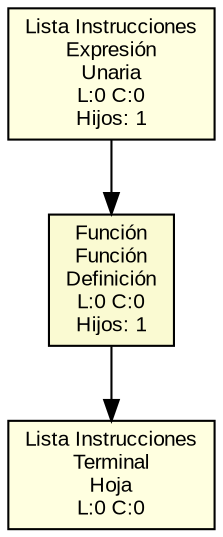 digraph AST {
    rankdir=TB;
    node [shape=box, style=filled, fontname="Arial", fontsize=10];
    edge [fontname="Arial", fontsize=8];
    
    node0 [label="Lista Instrucciones\nExpresión\nUnaria\nL:0 C:0\nHijos: 1", fillcolor="lightyellow"];
    node1 [label="Función\nFunción\nDefinición\nL:0 C:0\nHijos: 1", fillcolor="lightgoldenrodyellow"];
    node0 -> node1;
    node2 [label="Lista Instrucciones\nTerminal\nHoja\nL:0 C:0", fillcolor="lightyellow"];
    node1 -> node2;
}
